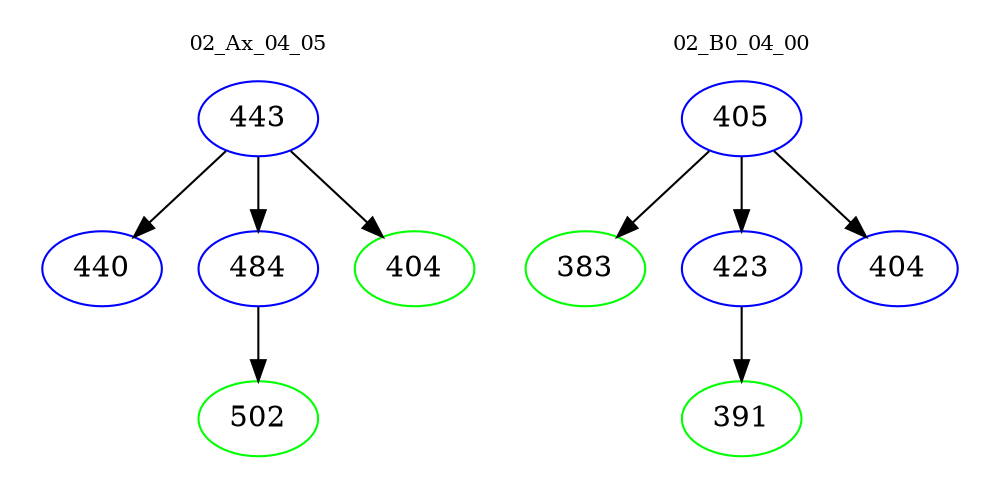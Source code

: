 digraph{
subgraph cluster_0 {
color = white
label = "02_Ax_04_05";
fontsize=10;
T0_443 [label="443", color="blue"]
T0_443 -> T0_440 [color="black"]
T0_440 [label="440", color="blue"]
T0_443 -> T0_484 [color="black"]
T0_484 [label="484", color="blue"]
T0_484 -> T0_502 [color="black"]
T0_502 [label="502", color="green"]
T0_443 -> T0_404 [color="black"]
T0_404 [label="404", color="green"]
}
subgraph cluster_1 {
color = white
label = "02_B0_04_00";
fontsize=10;
T1_405 [label="405", color="blue"]
T1_405 -> T1_383 [color="black"]
T1_383 [label="383", color="green"]
T1_405 -> T1_423 [color="black"]
T1_423 [label="423", color="blue"]
T1_423 -> T1_391 [color="black"]
T1_391 [label="391", color="green"]
T1_405 -> T1_404 [color="black"]
T1_404 [label="404", color="blue"]
}
}
